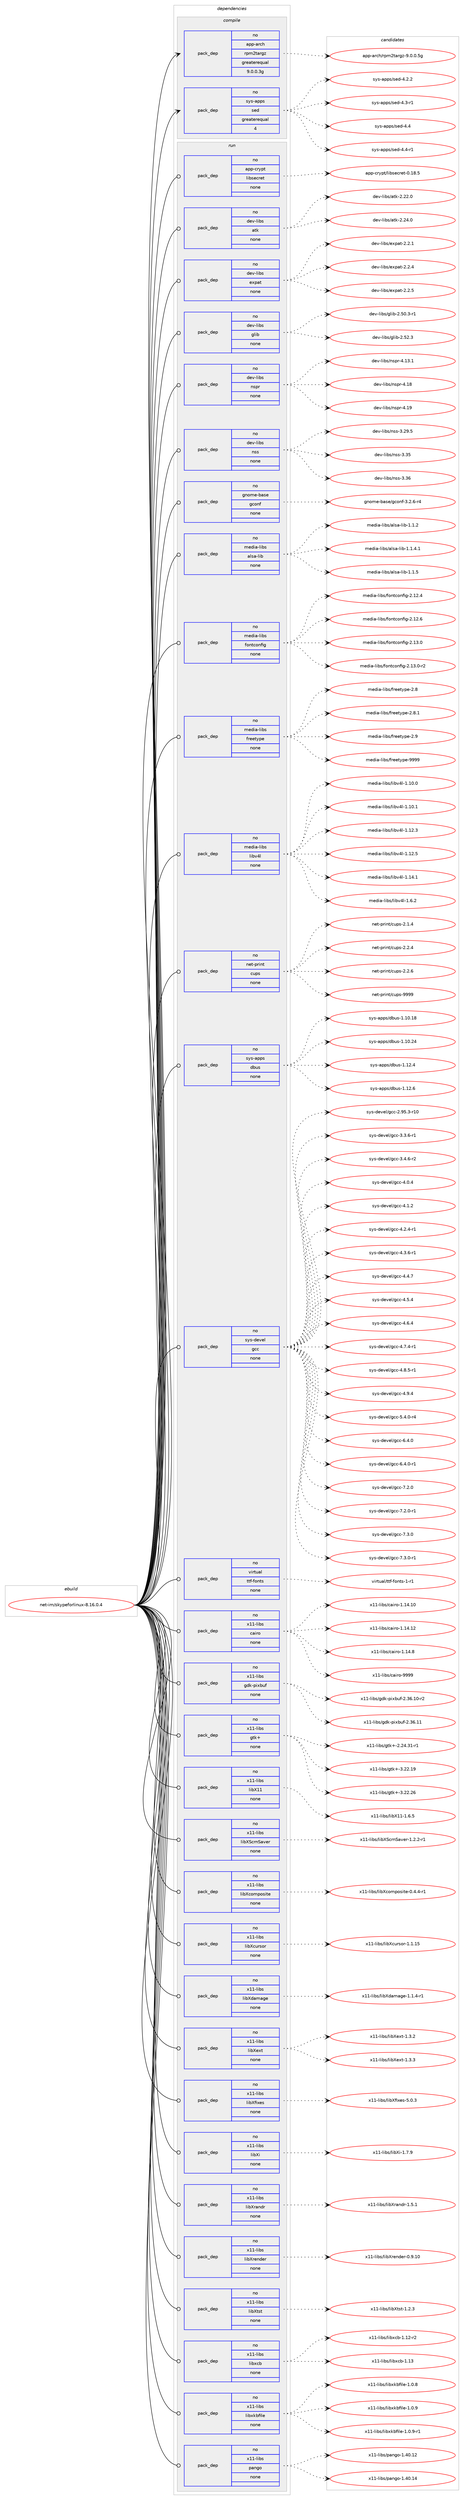 digraph prolog {

# *************
# Graph options
# *************

newrank=true;
concentrate=true;
compound=true;
graph [rankdir=LR,fontname=Helvetica,fontsize=10,ranksep=1.5];#, ranksep=2.5, nodesep=0.2];
edge  [arrowhead=vee];
node  [fontname=Helvetica,fontsize=10];

# **********
# The ebuild
# **********

subgraph cluster_leftcol {
color=gray;
rank=same;
label=<<i>ebuild</i>>;
id [label="net-im/skypeforlinux-8.16.0.4", color=red, width=4, href="../net-im/skypeforlinux-8.16.0.4.svg"];
}

# ****************
# The dependencies
# ****************

subgraph cluster_midcol {
color=gray;
label=<<i>dependencies</i>>;
subgraph cluster_compile {
fillcolor="#eeeeee";
style=filled;
label=<<i>compile</i>>;
subgraph pack240 {
dependency320 [label=<<TABLE BORDER="0" CELLBORDER="1" CELLSPACING="0" CELLPADDING="4" WIDTH="220"><TR><TD ROWSPAN="6" CELLPADDING="30">pack_dep</TD></TR><TR><TD WIDTH="110">no</TD></TR><TR><TD>app-arch</TD></TR><TR><TD>rpm2targz</TD></TR><TR><TD>greaterequal</TD></TR><TR><TD>9.0.0.3g</TD></TR></TABLE>>, shape=none, color=blue];
}
id:e -> dependency320:w [weight=20,style="solid",arrowhead="vee"];
subgraph pack241 {
dependency321 [label=<<TABLE BORDER="0" CELLBORDER="1" CELLSPACING="0" CELLPADDING="4" WIDTH="220"><TR><TD ROWSPAN="6" CELLPADDING="30">pack_dep</TD></TR><TR><TD WIDTH="110">no</TD></TR><TR><TD>sys-apps</TD></TR><TR><TD>sed</TD></TR><TR><TD>greaterequal</TD></TR><TR><TD>4</TD></TR></TABLE>>, shape=none, color=blue];
}
id:e -> dependency321:w [weight=20,style="solid",arrowhead="vee"];
}
subgraph cluster_compileandrun {
fillcolor="#eeeeee";
style=filled;
label=<<i>compile and run</i>>;
}
subgraph cluster_run {
fillcolor="#eeeeee";
style=filled;
label=<<i>run</i>>;
subgraph pack242 {
dependency322 [label=<<TABLE BORDER="0" CELLBORDER="1" CELLSPACING="0" CELLPADDING="4" WIDTH="220"><TR><TD ROWSPAN="6" CELLPADDING="30">pack_dep</TD></TR><TR><TD WIDTH="110">no</TD></TR><TR><TD>app-crypt</TD></TR><TR><TD>libsecret</TD></TR><TR><TD>none</TD></TR><TR><TD></TD></TR></TABLE>>, shape=none, color=blue];
}
id:e -> dependency322:w [weight=20,style="solid",arrowhead="odot"];
subgraph pack243 {
dependency323 [label=<<TABLE BORDER="0" CELLBORDER="1" CELLSPACING="0" CELLPADDING="4" WIDTH="220"><TR><TD ROWSPAN="6" CELLPADDING="30">pack_dep</TD></TR><TR><TD WIDTH="110">no</TD></TR><TR><TD>dev-libs</TD></TR><TR><TD>atk</TD></TR><TR><TD>none</TD></TR><TR><TD></TD></TR></TABLE>>, shape=none, color=blue];
}
id:e -> dependency323:w [weight=20,style="solid",arrowhead="odot"];
subgraph pack244 {
dependency324 [label=<<TABLE BORDER="0" CELLBORDER="1" CELLSPACING="0" CELLPADDING="4" WIDTH="220"><TR><TD ROWSPAN="6" CELLPADDING="30">pack_dep</TD></TR><TR><TD WIDTH="110">no</TD></TR><TR><TD>dev-libs</TD></TR><TR><TD>expat</TD></TR><TR><TD>none</TD></TR><TR><TD></TD></TR></TABLE>>, shape=none, color=blue];
}
id:e -> dependency324:w [weight=20,style="solid",arrowhead="odot"];
subgraph pack245 {
dependency325 [label=<<TABLE BORDER="0" CELLBORDER="1" CELLSPACING="0" CELLPADDING="4" WIDTH="220"><TR><TD ROWSPAN="6" CELLPADDING="30">pack_dep</TD></TR><TR><TD WIDTH="110">no</TD></TR><TR><TD>dev-libs</TD></TR><TR><TD>glib</TD></TR><TR><TD>none</TD></TR><TR><TD></TD></TR></TABLE>>, shape=none, color=blue];
}
id:e -> dependency325:w [weight=20,style="solid",arrowhead="odot"];
subgraph pack246 {
dependency326 [label=<<TABLE BORDER="0" CELLBORDER="1" CELLSPACING="0" CELLPADDING="4" WIDTH="220"><TR><TD ROWSPAN="6" CELLPADDING="30">pack_dep</TD></TR><TR><TD WIDTH="110">no</TD></TR><TR><TD>dev-libs</TD></TR><TR><TD>nspr</TD></TR><TR><TD>none</TD></TR><TR><TD></TD></TR></TABLE>>, shape=none, color=blue];
}
id:e -> dependency326:w [weight=20,style="solid",arrowhead="odot"];
subgraph pack247 {
dependency327 [label=<<TABLE BORDER="0" CELLBORDER="1" CELLSPACING="0" CELLPADDING="4" WIDTH="220"><TR><TD ROWSPAN="6" CELLPADDING="30">pack_dep</TD></TR><TR><TD WIDTH="110">no</TD></TR><TR><TD>dev-libs</TD></TR><TR><TD>nss</TD></TR><TR><TD>none</TD></TR><TR><TD></TD></TR></TABLE>>, shape=none, color=blue];
}
id:e -> dependency327:w [weight=20,style="solid",arrowhead="odot"];
subgraph pack248 {
dependency328 [label=<<TABLE BORDER="0" CELLBORDER="1" CELLSPACING="0" CELLPADDING="4" WIDTH="220"><TR><TD ROWSPAN="6" CELLPADDING="30">pack_dep</TD></TR><TR><TD WIDTH="110">no</TD></TR><TR><TD>gnome-base</TD></TR><TR><TD>gconf</TD></TR><TR><TD>none</TD></TR><TR><TD></TD></TR></TABLE>>, shape=none, color=blue];
}
id:e -> dependency328:w [weight=20,style="solid",arrowhead="odot"];
subgraph pack249 {
dependency329 [label=<<TABLE BORDER="0" CELLBORDER="1" CELLSPACING="0" CELLPADDING="4" WIDTH="220"><TR><TD ROWSPAN="6" CELLPADDING="30">pack_dep</TD></TR><TR><TD WIDTH="110">no</TD></TR><TR><TD>media-libs</TD></TR><TR><TD>alsa-lib</TD></TR><TR><TD>none</TD></TR><TR><TD></TD></TR></TABLE>>, shape=none, color=blue];
}
id:e -> dependency329:w [weight=20,style="solid",arrowhead="odot"];
subgraph pack250 {
dependency330 [label=<<TABLE BORDER="0" CELLBORDER="1" CELLSPACING="0" CELLPADDING="4" WIDTH="220"><TR><TD ROWSPAN="6" CELLPADDING="30">pack_dep</TD></TR><TR><TD WIDTH="110">no</TD></TR><TR><TD>media-libs</TD></TR><TR><TD>fontconfig</TD></TR><TR><TD>none</TD></TR><TR><TD></TD></TR></TABLE>>, shape=none, color=blue];
}
id:e -> dependency330:w [weight=20,style="solid",arrowhead="odot"];
subgraph pack251 {
dependency331 [label=<<TABLE BORDER="0" CELLBORDER="1" CELLSPACING="0" CELLPADDING="4" WIDTH="220"><TR><TD ROWSPAN="6" CELLPADDING="30">pack_dep</TD></TR><TR><TD WIDTH="110">no</TD></TR><TR><TD>media-libs</TD></TR><TR><TD>freetype</TD></TR><TR><TD>none</TD></TR><TR><TD></TD></TR></TABLE>>, shape=none, color=blue];
}
id:e -> dependency331:w [weight=20,style="solid",arrowhead="odot"];
subgraph pack252 {
dependency332 [label=<<TABLE BORDER="0" CELLBORDER="1" CELLSPACING="0" CELLPADDING="4" WIDTH="220"><TR><TD ROWSPAN="6" CELLPADDING="30">pack_dep</TD></TR><TR><TD WIDTH="110">no</TD></TR><TR><TD>media-libs</TD></TR><TR><TD>libv4l</TD></TR><TR><TD>none</TD></TR><TR><TD></TD></TR></TABLE>>, shape=none, color=blue];
}
id:e -> dependency332:w [weight=20,style="solid",arrowhead="odot"];
subgraph pack253 {
dependency333 [label=<<TABLE BORDER="0" CELLBORDER="1" CELLSPACING="0" CELLPADDING="4" WIDTH="220"><TR><TD ROWSPAN="6" CELLPADDING="30">pack_dep</TD></TR><TR><TD WIDTH="110">no</TD></TR><TR><TD>net-print</TD></TR><TR><TD>cups</TD></TR><TR><TD>none</TD></TR><TR><TD></TD></TR></TABLE>>, shape=none, color=blue];
}
id:e -> dependency333:w [weight=20,style="solid",arrowhead="odot"];
subgraph pack254 {
dependency334 [label=<<TABLE BORDER="0" CELLBORDER="1" CELLSPACING="0" CELLPADDING="4" WIDTH="220"><TR><TD ROWSPAN="6" CELLPADDING="30">pack_dep</TD></TR><TR><TD WIDTH="110">no</TD></TR><TR><TD>sys-apps</TD></TR><TR><TD>dbus</TD></TR><TR><TD>none</TD></TR><TR><TD></TD></TR></TABLE>>, shape=none, color=blue];
}
id:e -> dependency334:w [weight=20,style="solid",arrowhead="odot"];
subgraph pack255 {
dependency335 [label=<<TABLE BORDER="0" CELLBORDER="1" CELLSPACING="0" CELLPADDING="4" WIDTH="220"><TR><TD ROWSPAN="6" CELLPADDING="30">pack_dep</TD></TR><TR><TD WIDTH="110">no</TD></TR><TR><TD>sys-devel</TD></TR><TR><TD>gcc</TD></TR><TR><TD>none</TD></TR><TR><TD></TD></TR></TABLE>>, shape=none, color=blue];
}
id:e -> dependency335:w [weight=20,style="solid",arrowhead="odot"];
subgraph pack256 {
dependency336 [label=<<TABLE BORDER="0" CELLBORDER="1" CELLSPACING="0" CELLPADDING="4" WIDTH="220"><TR><TD ROWSPAN="6" CELLPADDING="30">pack_dep</TD></TR><TR><TD WIDTH="110">no</TD></TR><TR><TD>virtual</TD></TR><TR><TD>ttf-fonts</TD></TR><TR><TD>none</TD></TR><TR><TD></TD></TR></TABLE>>, shape=none, color=blue];
}
id:e -> dependency336:w [weight=20,style="solid",arrowhead="odot"];
subgraph pack257 {
dependency337 [label=<<TABLE BORDER="0" CELLBORDER="1" CELLSPACING="0" CELLPADDING="4" WIDTH="220"><TR><TD ROWSPAN="6" CELLPADDING="30">pack_dep</TD></TR><TR><TD WIDTH="110">no</TD></TR><TR><TD>x11-libs</TD></TR><TR><TD>cairo</TD></TR><TR><TD>none</TD></TR><TR><TD></TD></TR></TABLE>>, shape=none, color=blue];
}
id:e -> dependency337:w [weight=20,style="solid",arrowhead="odot"];
subgraph pack258 {
dependency338 [label=<<TABLE BORDER="0" CELLBORDER="1" CELLSPACING="0" CELLPADDING="4" WIDTH="220"><TR><TD ROWSPAN="6" CELLPADDING="30">pack_dep</TD></TR><TR><TD WIDTH="110">no</TD></TR><TR><TD>x11-libs</TD></TR><TR><TD>gdk-pixbuf</TD></TR><TR><TD>none</TD></TR><TR><TD></TD></TR></TABLE>>, shape=none, color=blue];
}
id:e -> dependency338:w [weight=20,style="solid",arrowhead="odot"];
subgraph pack259 {
dependency339 [label=<<TABLE BORDER="0" CELLBORDER="1" CELLSPACING="0" CELLPADDING="4" WIDTH="220"><TR><TD ROWSPAN="6" CELLPADDING="30">pack_dep</TD></TR><TR><TD WIDTH="110">no</TD></TR><TR><TD>x11-libs</TD></TR><TR><TD>gtk+</TD></TR><TR><TD>none</TD></TR><TR><TD></TD></TR></TABLE>>, shape=none, color=blue];
}
id:e -> dependency339:w [weight=20,style="solid",arrowhead="odot"];
subgraph pack260 {
dependency340 [label=<<TABLE BORDER="0" CELLBORDER="1" CELLSPACING="0" CELLPADDING="4" WIDTH="220"><TR><TD ROWSPAN="6" CELLPADDING="30">pack_dep</TD></TR><TR><TD WIDTH="110">no</TD></TR><TR><TD>x11-libs</TD></TR><TR><TD>libX11</TD></TR><TR><TD>none</TD></TR><TR><TD></TD></TR></TABLE>>, shape=none, color=blue];
}
id:e -> dependency340:w [weight=20,style="solid",arrowhead="odot"];
subgraph pack261 {
dependency341 [label=<<TABLE BORDER="0" CELLBORDER="1" CELLSPACING="0" CELLPADDING="4" WIDTH="220"><TR><TD ROWSPAN="6" CELLPADDING="30">pack_dep</TD></TR><TR><TD WIDTH="110">no</TD></TR><TR><TD>x11-libs</TD></TR><TR><TD>libXScrnSaver</TD></TR><TR><TD>none</TD></TR><TR><TD></TD></TR></TABLE>>, shape=none, color=blue];
}
id:e -> dependency341:w [weight=20,style="solid",arrowhead="odot"];
subgraph pack262 {
dependency342 [label=<<TABLE BORDER="0" CELLBORDER="1" CELLSPACING="0" CELLPADDING="4" WIDTH="220"><TR><TD ROWSPAN="6" CELLPADDING="30">pack_dep</TD></TR><TR><TD WIDTH="110">no</TD></TR><TR><TD>x11-libs</TD></TR><TR><TD>libXcomposite</TD></TR><TR><TD>none</TD></TR><TR><TD></TD></TR></TABLE>>, shape=none, color=blue];
}
id:e -> dependency342:w [weight=20,style="solid",arrowhead="odot"];
subgraph pack263 {
dependency343 [label=<<TABLE BORDER="0" CELLBORDER="1" CELLSPACING="0" CELLPADDING="4" WIDTH="220"><TR><TD ROWSPAN="6" CELLPADDING="30">pack_dep</TD></TR><TR><TD WIDTH="110">no</TD></TR><TR><TD>x11-libs</TD></TR><TR><TD>libXcursor</TD></TR><TR><TD>none</TD></TR><TR><TD></TD></TR></TABLE>>, shape=none, color=blue];
}
id:e -> dependency343:w [weight=20,style="solid",arrowhead="odot"];
subgraph pack264 {
dependency344 [label=<<TABLE BORDER="0" CELLBORDER="1" CELLSPACING="0" CELLPADDING="4" WIDTH="220"><TR><TD ROWSPAN="6" CELLPADDING="30">pack_dep</TD></TR><TR><TD WIDTH="110">no</TD></TR><TR><TD>x11-libs</TD></TR><TR><TD>libXdamage</TD></TR><TR><TD>none</TD></TR><TR><TD></TD></TR></TABLE>>, shape=none, color=blue];
}
id:e -> dependency344:w [weight=20,style="solid",arrowhead="odot"];
subgraph pack265 {
dependency345 [label=<<TABLE BORDER="0" CELLBORDER="1" CELLSPACING="0" CELLPADDING="4" WIDTH="220"><TR><TD ROWSPAN="6" CELLPADDING="30">pack_dep</TD></TR><TR><TD WIDTH="110">no</TD></TR><TR><TD>x11-libs</TD></TR><TR><TD>libXext</TD></TR><TR><TD>none</TD></TR><TR><TD></TD></TR></TABLE>>, shape=none, color=blue];
}
id:e -> dependency345:w [weight=20,style="solid",arrowhead="odot"];
subgraph pack266 {
dependency346 [label=<<TABLE BORDER="0" CELLBORDER="1" CELLSPACING="0" CELLPADDING="4" WIDTH="220"><TR><TD ROWSPAN="6" CELLPADDING="30">pack_dep</TD></TR><TR><TD WIDTH="110">no</TD></TR><TR><TD>x11-libs</TD></TR><TR><TD>libXfixes</TD></TR><TR><TD>none</TD></TR><TR><TD></TD></TR></TABLE>>, shape=none, color=blue];
}
id:e -> dependency346:w [weight=20,style="solid",arrowhead="odot"];
subgraph pack267 {
dependency347 [label=<<TABLE BORDER="0" CELLBORDER="1" CELLSPACING="0" CELLPADDING="4" WIDTH="220"><TR><TD ROWSPAN="6" CELLPADDING="30">pack_dep</TD></TR><TR><TD WIDTH="110">no</TD></TR><TR><TD>x11-libs</TD></TR><TR><TD>libXi</TD></TR><TR><TD>none</TD></TR><TR><TD></TD></TR></TABLE>>, shape=none, color=blue];
}
id:e -> dependency347:w [weight=20,style="solid",arrowhead="odot"];
subgraph pack268 {
dependency348 [label=<<TABLE BORDER="0" CELLBORDER="1" CELLSPACING="0" CELLPADDING="4" WIDTH="220"><TR><TD ROWSPAN="6" CELLPADDING="30">pack_dep</TD></TR><TR><TD WIDTH="110">no</TD></TR><TR><TD>x11-libs</TD></TR><TR><TD>libXrandr</TD></TR><TR><TD>none</TD></TR><TR><TD></TD></TR></TABLE>>, shape=none, color=blue];
}
id:e -> dependency348:w [weight=20,style="solid",arrowhead="odot"];
subgraph pack269 {
dependency349 [label=<<TABLE BORDER="0" CELLBORDER="1" CELLSPACING="0" CELLPADDING="4" WIDTH="220"><TR><TD ROWSPAN="6" CELLPADDING="30">pack_dep</TD></TR><TR><TD WIDTH="110">no</TD></TR><TR><TD>x11-libs</TD></TR><TR><TD>libXrender</TD></TR><TR><TD>none</TD></TR><TR><TD></TD></TR></TABLE>>, shape=none, color=blue];
}
id:e -> dependency349:w [weight=20,style="solid",arrowhead="odot"];
subgraph pack270 {
dependency350 [label=<<TABLE BORDER="0" CELLBORDER="1" CELLSPACING="0" CELLPADDING="4" WIDTH="220"><TR><TD ROWSPAN="6" CELLPADDING="30">pack_dep</TD></TR><TR><TD WIDTH="110">no</TD></TR><TR><TD>x11-libs</TD></TR><TR><TD>libXtst</TD></TR><TR><TD>none</TD></TR><TR><TD></TD></TR></TABLE>>, shape=none, color=blue];
}
id:e -> dependency350:w [weight=20,style="solid",arrowhead="odot"];
subgraph pack271 {
dependency351 [label=<<TABLE BORDER="0" CELLBORDER="1" CELLSPACING="0" CELLPADDING="4" WIDTH="220"><TR><TD ROWSPAN="6" CELLPADDING="30">pack_dep</TD></TR><TR><TD WIDTH="110">no</TD></TR><TR><TD>x11-libs</TD></TR><TR><TD>libxcb</TD></TR><TR><TD>none</TD></TR><TR><TD></TD></TR></TABLE>>, shape=none, color=blue];
}
id:e -> dependency351:w [weight=20,style="solid",arrowhead="odot"];
subgraph pack272 {
dependency352 [label=<<TABLE BORDER="0" CELLBORDER="1" CELLSPACING="0" CELLPADDING="4" WIDTH="220"><TR><TD ROWSPAN="6" CELLPADDING="30">pack_dep</TD></TR><TR><TD WIDTH="110">no</TD></TR><TR><TD>x11-libs</TD></TR><TR><TD>libxkbfile</TD></TR><TR><TD>none</TD></TR><TR><TD></TD></TR></TABLE>>, shape=none, color=blue];
}
id:e -> dependency352:w [weight=20,style="solid",arrowhead="odot"];
subgraph pack273 {
dependency353 [label=<<TABLE BORDER="0" CELLBORDER="1" CELLSPACING="0" CELLPADDING="4" WIDTH="220"><TR><TD ROWSPAN="6" CELLPADDING="30">pack_dep</TD></TR><TR><TD WIDTH="110">no</TD></TR><TR><TD>x11-libs</TD></TR><TR><TD>pango</TD></TR><TR><TD>none</TD></TR><TR><TD></TD></TR></TABLE>>, shape=none, color=blue];
}
id:e -> dependency353:w [weight=20,style="solid",arrowhead="odot"];
}
}

# **************
# The candidates
# **************

subgraph cluster_choices {
rank=same;
color=gray;
label=<<i>candidates</i>>;

subgraph choice240 {
color=black;
nodesep=1;
choice971121124597114991044711411210950116971141031224557464846484653103 [label="app-arch/rpm2targz-9.0.0.5g", color=red, width=4,href="../app-arch/rpm2targz-9.0.0.5g.svg"];
dependency320:e -> choice971121124597114991044711411210950116971141031224557464846484653103:w [style=dotted,weight="100"];
}
subgraph choice241 {
color=black;
nodesep=1;
choice115121115459711211211547115101100455246504650 [label="sys-apps/sed-4.2.2", color=red, width=4,href="../sys-apps/sed-4.2.2.svg"];
choice115121115459711211211547115101100455246514511449 [label="sys-apps/sed-4.3-r1", color=red, width=4,href="../sys-apps/sed-4.3-r1.svg"];
choice11512111545971121121154711510110045524652 [label="sys-apps/sed-4.4", color=red, width=4,href="../sys-apps/sed-4.4.svg"];
choice115121115459711211211547115101100455246524511449 [label="sys-apps/sed-4.4-r1", color=red, width=4,href="../sys-apps/sed-4.4-r1.svg"];
dependency321:e -> choice115121115459711211211547115101100455246504650:w [style=dotted,weight="100"];
dependency321:e -> choice115121115459711211211547115101100455246514511449:w [style=dotted,weight="100"];
dependency321:e -> choice11512111545971121121154711510110045524652:w [style=dotted,weight="100"];
dependency321:e -> choice115121115459711211211547115101100455246524511449:w [style=dotted,weight="100"];
}
subgraph choice242 {
color=black;
nodesep=1;
choice97112112459911412111211647108105981151019911410111645484649564653 [label="app-crypt/libsecret-0.18.5", color=red, width=4,href="../app-crypt/libsecret-0.18.5.svg"];
dependency322:e -> choice97112112459911412111211647108105981151019911410111645484649564653:w [style=dotted,weight="100"];
}
subgraph choice243 {
color=black;
nodesep=1;
choice1001011184510810598115479711610745504650504648 [label="dev-libs/atk-2.22.0", color=red, width=4,href="../dev-libs/atk-2.22.0.svg"];
choice1001011184510810598115479711610745504650524648 [label="dev-libs/atk-2.24.0", color=red, width=4,href="../dev-libs/atk-2.24.0.svg"];
dependency323:e -> choice1001011184510810598115479711610745504650504648:w [style=dotted,weight="100"];
dependency323:e -> choice1001011184510810598115479711610745504650524648:w [style=dotted,weight="100"];
}
subgraph choice244 {
color=black;
nodesep=1;
choice10010111845108105981154710112011297116455046504649 [label="dev-libs/expat-2.2.1", color=red, width=4,href="../dev-libs/expat-2.2.1.svg"];
choice10010111845108105981154710112011297116455046504652 [label="dev-libs/expat-2.2.4", color=red, width=4,href="../dev-libs/expat-2.2.4.svg"];
choice10010111845108105981154710112011297116455046504653 [label="dev-libs/expat-2.2.5", color=red, width=4,href="../dev-libs/expat-2.2.5.svg"];
dependency324:e -> choice10010111845108105981154710112011297116455046504649:w [style=dotted,weight="100"];
dependency324:e -> choice10010111845108105981154710112011297116455046504652:w [style=dotted,weight="100"];
dependency324:e -> choice10010111845108105981154710112011297116455046504653:w [style=dotted,weight="100"];
}
subgraph choice245 {
color=black;
nodesep=1;
choice10010111845108105981154710310810598455046534846514511449 [label="dev-libs/glib-2.50.3-r1", color=red, width=4,href="../dev-libs/glib-2.50.3-r1.svg"];
choice1001011184510810598115471031081059845504653504651 [label="dev-libs/glib-2.52.3", color=red, width=4,href="../dev-libs/glib-2.52.3.svg"];
dependency325:e -> choice10010111845108105981154710310810598455046534846514511449:w [style=dotted,weight="100"];
dependency325:e -> choice1001011184510810598115471031081059845504653504651:w [style=dotted,weight="100"];
}
subgraph choice246 {
color=black;
nodesep=1;
choice10010111845108105981154711011511211445524649514649 [label="dev-libs/nspr-4.13.1", color=red, width=4,href="../dev-libs/nspr-4.13.1.svg"];
choice1001011184510810598115471101151121144552464956 [label="dev-libs/nspr-4.18", color=red, width=4,href="../dev-libs/nspr-4.18.svg"];
choice1001011184510810598115471101151121144552464957 [label="dev-libs/nspr-4.19", color=red, width=4,href="../dev-libs/nspr-4.19.svg"];
dependency326:e -> choice10010111845108105981154711011511211445524649514649:w [style=dotted,weight="100"];
dependency326:e -> choice1001011184510810598115471101151121144552464956:w [style=dotted,weight="100"];
dependency326:e -> choice1001011184510810598115471101151121144552464957:w [style=dotted,weight="100"];
}
subgraph choice247 {
color=black;
nodesep=1;
choice10010111845108105981154711011511545514650574653 [label="dev-libs/nss-3.29.5", color=red, width=4,href="../dev-libs/nss-3.29.5.svg"];
choice1001011184510810598115471101151154551465153 [label="dev-libs/nss-3.35", color=red, width=4,href="../dev-libs/nss-3.35.svg"];
choice1001011184510810598115471101151154551465154 [label="dev-libs/nss-3.36", color=red, width=4,href="../dev-libs/nss-3.36.svg"];
dependency327:e -> choice10010111845108105981154711011511545514650574653:w [style=dotted,weight="100"];
dependency327:e -> choice1001011184510810598115471101151154551465153:w [style=dotted,weight="100"];
dependency327:e -> choice1001011184510810598115471101151154551465154:w [style=dotted,weight="100"];
}
subgraph choice248 {
color=black;
nodesep=1;
choice10311011110910145989711510147103991111101024551465046544511452 [label="gnome-base/gconf-3.2.6-r4", color=red, width=4,href="../gnome-base/gconf-3.2.6-r4.svg"];
dependency328:e -> choice10311011110910145989711510147103991111101024551465046544511452:w [style=dotted,weight="100"];
}
subgraph choice249 {
color=black;
nodesep=1;
choice1091011001059745108105981154797108115974510810598454946494650 [label="media-libs/alsa-lib-1.1.2", color=red, width=4,href="../media-libs/alsa-lib-1.1.2.svg"];
choice10910110010597451081059811547971081159745108105984549464946524649 [label="media-libs/alsa-lib-1.1.4.1", color=red, width=4,href="../media-libs/alsa-lib-1.1.4.1.svg"];
choice1091011001059745108105981154797108115974510810598454946494653 [label="media-libs/alsa-lib-1.1.5", color=red, width=4,href="../media-libs/alsa-lib-1.1.5.svg"];
dependency329:e -> choice1091011001059745108105981154797108115974510810598454946494650:w [style=dotted,weight="100"];
dependency329:e -> choice10910110010597451081059811547971081159745108105984549464946524649:w [style=dotted,weight="100"];
dependency329:e -> choice1091011001059745108105981154797108115974510810598454946494653:w [style=dotted,weight="100"];
}
subgraph choice250 {
color=black;
nodesep=1;
choice109101100105974510810598115471021111101169911111010210510345504649504652 [label="media-libs/fontconfig-2.12.4", color=red, width=4,href="../media-libs/fontconfig-2.12.4.svg"];
choice109101100105974510810598115471021111101169911111010210510345504649504654 [label="media-libs/fontconfig-2.12.6", color=red, width=4,href="../media-libs/fontconfig-2.12.6.svg"];
choice109101100105974510810598115471021111101169911111010210510345504649514648 [label="media-libs/fontconfig-2.13.0", color=red, width=4,href="../media-libs/fontconfig-2.13.0.svg"];
choice1091011001059745108105981154710211111011699111110102105103455046495146484511450 [label="media-libs/fontconfig-2.13.0-r2", color=red, width=4,href="../media-libs/fontconfig-2.13.0-r2.svg"];
dependency330:e -> choice109101100105974510810598115471021111101169911111010210510345504649504652:w [style=dotted,weight="100"];
dependency330:e -> choice109101100105974510810598115471021111101169911111010210510345504649504654:w [style=dotted,weight="100"];
dependency330:e -> choice109101100105974510810598115471021111101169911111010210510345504649514648:w [style=dotted,weight="100"];
dependency330:e -> choice1091011001059745108105981154710211111011699111110102105103455046495146484511450:w [style=dotted,weight="100"];
}
subgraph choice251 {
color=black;
nodesep=1;
choice1091011001059745108105981154710211410110111612111210145504656 [label="media-libs/freetype-2.8", color=red, width=4,href="../media-libs/freetype-2.8.svg"];
choice10910110010597451081059811547102114101101116121112101455046564649 [label="media-libs/freetype-2.8.1", color=red, width=4,href="../media-libs/freetype-2.8.1.svg"];
choice1091011001059745108105981154710211410110111612111210145504657 [label="media-libs/freetype-2.9", color=red, width=4,href="../media-libs/freetype-2.9.svg"];
choice109101100105974510810598115471021141011011161211121014557575757 [label="media-libs/freetype-9999", color=red, width=4,href="../media-libs/freetype-9999.svg"];
dependency331:e -> choice1091011001059745108105981154710211410110111612111210145504656:w [style=dotted,weight="100"];
dependency331:e -> choice10910110010597451081059811547102114101101116121112101455046564649:w [style=dotted,weight="100"];
dependency331:e -> choice1091011001059745108105981154710211410110111612111210145504657:w [style=dotted,weight="100"];
dependency331:e -> choice109101100105974510810598115471021141011011161211121014557575757:w [style=dotted,weight="100"];
}
subgraph choice252 {
color=black;
nodesep=1;
choice10910110010597451081059811547108105981185210845494649484648 [label="media-libs/libv4l-1.10.0", color=red, width=4,href="../media-libs/libv4l-1.10.0.svg"];
choice10910110010597451081059811547108105981185210845494649484649 [label="media-libs/libv4l-1.10.1", color=red, width=4,href="../media-libs/libv4l-1.10.1.svg"];
choice10910110010597451081059811547108105981185210845494649504651 [label="media-libs/libv4l-1.12.3", color=red, width=4,href="../media-libs/libv4l-1.12.3.svg"];
choice10910110010597451081059811547108105981185210845494649504653 [label="media-libs/libv4l-1.12.5", color=red, width=4,href="../media-libs/libv4l-1.12.5.svg"];
choice10910110010597451081059811547108105981185210845494649524649 [label="media-libs/libv4l-1.14.1", color=red, width=4,href="../media-libs/libv4l-1.14.1.svg"];
choice109101100105974510810598115471081059811852108454946544650 [label="media-libs/libv4l-1.6.2", color=red, width=4,href="../media-libs/libv4l-1.6.2.svg"];
dependency332:e -> choice10910110010597451081059811547108105981185210845494649484648:w [style=dotted,weight="100"];
dependency332:e -> choice10910110010597451081059811547108105981185210845494649484649:w [style=dotted,weight="100"];
dependency332:e -> choice10910110010597451081059811547108105981185210845494649504651:w [style=dotted,weight="100"];
dependency332:e -> choice10910110010597451081059811547108105981185210845494649504653:w [style=dotted,weight="100"];
dependency332:e -> choice10910110010597451081059811547108105981185210845494649524649:w [style=dotted,weight="100"];
dependency332:e -> choice109101100105974510810598115471081059811852108454946544650:w [style=dotted,weight="100"];
}
subgraph choice253 {
color=black;
nodesep=1;
choice110101116451121141051101164799117112115455046494652 [label="net-print/cups-2.1.4", color=red, width=4,href="../net-print/cups-2.1.4.svg"];
choice110101116451121141051101164799117112115455046504652 [label="net-print/cups-2.2.4", color=red, width=4,href="../net-print/cups-2.2.4.svg"];
choice110101116451121141051101164799117112115455046504654 [label="net-print/cups-2.2.6", color=red, width=4,href="../net-print/cups-2.2.6.svg"];
choice1101011164511211410511011647991171121154557575757 [label="net-print/cups-9999", color=red, width=4,href="../net-print/cups-9999.svg"];
dependency333:e -> choice110101116451121141051101164799117112115455046494652:w [style=dotted,weight="100"];
dependency333:e -> choice110101116451121141051101164799117112115455046504652:w [style=dotted,weight="100"];
dependency333:e -> choice110101116451121141051101164799117112115455046504654:w [style=dotted,weight="100"];
dependency333:e -> choice1101011164511211410511011647991171121154557575757:w [style=dotted,weight="100"];
}
subgraph choice254 {
color=black;
nodesep=1;
choice115121115459711211211547100981171154549464948464956 [label="sys-apps/dbus-1.10.18", color=red, width=4,href="../sys-apps/dbus-1.10.18.svg"];
choice115121115459711211211547100981171154549464948465052 [label="sys-apps/dbus-1.10.24", color=red, width=4,href="../sys-apps/dbus-1.10.24.svg"];
choice1151211154597112112115471009811711545494649504652 [label="sys-apps/dbus-1.12.4", color=red, width=4,href="../sys-apps/dbus-1.12.4.svg"];
choice1151211154597112112115471009811711545494649504654 [label="sys-apps/dbus-1.12.6", color=red, width=4,href="../sys-apps/dbus-1.12.6.svg"];
dependency334:e -> choice115121115459711211211547100981171154549464948464956:w [style=dotted,weight="100"];
dependency334:e -> choice115121115459711211211547100981171154549464948465052:w [style=dotted,weight="100"];
dependency334:e -> choice1151211154597112112115471009811711545494649504652:w [style=dotted,weight="100"];
dependency334:e -> choice1151211154597112112115471009811711545494649504654:w [style=dotted,weight="100"];
}
subgraph choice255 {
color=black;
nodesep=1;
choice1151211154510010111810110847103999945504657534651451144948 [label="sys-devel/gcc-2.95.3-r10", color=red, width=4,href="../sys-devel/gcc-2.95.3-r10.svg"];
choice115121115451001011181011084710399994551465146544511449 [label="sys-devel/gcc-3.3.6-r1", color=red, width=4,href="../sys-devel/gcc-3.3.6-r1.svg"];
choice115121115451001011181011084710399994551465246544511450 [label="sys-devel/gcc-3.4.6-r2", color=red, width=4,href="../sys-devel/gcc-3.4.6-r2.svg"];
choice11512111545100101118101108471039999455246484652 [label="sys-devel/gcc-4.0.4", color=red, width=4,href="../sys-devel/gcc-4.0.4.svg"];
choice11512111545100101118101108471039999455246494650 [label="sys-devel/gcc-4.1.2", color=red, width=4,href="../sys-devel/gcc-4.1.2.svg"];
choice115121115451001011181011084710399994552465046524511449 [label="sys-devel/gcc-4.2.4-r1", color=red, width=4,href="../sys-devel/gcc-4.2.4-r1.svg"];
choice115121115451001011181011084710399994552465146544511449 [label="sys-devel/gcc-4.3.6-r1", color=red, width=4,href="../sys-devel/gcc-4.3.6-r1.svg"];
choice11512111545100101118101108471039999455246524655 [label="sys-devel/gcc-4.4.7", color=red, width=4,href="../sys-devel/gcc-4.4.7.svg"];
choice11512111545100101118101108471039999455246534652 [label="sys-devel/gcc-4.5.4", color=red, width=4,href="../sys-devel/gcc-4.5.4.svg"];
choice11512111545100101118101108471039999455246544652 [label="sys-devel/gcc-4.6.4", color=red, width=4,href="../sys-devel/gcc-4.6.4.svg"];
choice115121115451001011181011084710399994552465546524511449 [label="sys-devel/gcc-4.7.4-r1", color=red, width=4,href="../sys-devel/gcc-4.7.4-r1.svg"];
choice115121115451001011181011084710399994552465646534511449 [label="sys-devel/gcc-4.8.5-r1", color=red, width=4,href="../sys-devel/gcc-4.8.5-r1.svg"];
choice11512111545100101118101108471039999455246574652 [label="sys-devel/gcc-4.9.4", color=red, width=4,href="../sys-devel/gcc-4.9.4.svg"];
choice115121115451001011181011084710399994553465246484511452 [label="sys-devel/gcc-5.4.0-r4", color=red, width=4,href="../sys-devel/gcc-5.4.0-r4.svg"];
choice11512111545100101118101108471039999455446524648 [label="sys-devel/gcc-6.4.0", color=red, width=4,href="../sys-devel/gcc-6.4.0.svg"];
choice115121115451001011181011084710399994554465246484511449 [label="sys-devel/gcc-6.4.0-r1", color=red, width=4,href="../sys-devel/gcc-6.4.0-r1.svg"];
choice11512111545100101118101108471039999455546504648 [label="sys-devel/gcc-7.2.0", color=red, width=4,href="../sys-devel/gcc-7.2.0.svg"];
choice115121115451001011181011084710399994555465046484511449 [label="sys-devel/gcc-7.2.0-r1", color=red, width=4,href="../sys-devel/gcc-7.2.0-r1.svg"];
choice11512111545100101118101108471039999455546514648 [label="sys-devel/gcc-7.3.0", color=red, width=4,href="../sys-devel/gcc-7.3.0.svg"];
choice115121115451001011181011084710399994555465146484511449 [label="sys-devel/gcc-7.3.0-r1", color=red, width=4,href="../sys-devel/gcc-7.3.0-r1.svg"];
dependency335:e -> choice1151211154510010111810110847103999945504657534651451144948:w [style=dotted,weight="100"];
dependency335:e -> choice115121115451001011181011084710399994551465146544511449:w [style=dotted,weight="100"];
dependency335:e -> choice115121115451001011181011084710399994551465246544511450:w [style=dotted,weight="100"];
dependency335:e -> choice11512111545100101118101108471039999455246484652:w [style=dotted,weight="100"];
dependency335:e -> choice11512111545100101118101108471039999455246494650:w [style=dotted,weight="100"];
dependency335:e -> choice115121115451001011181011084710399994552465046524511449:w [style=dotted,weight="100"];
dependency335:e -> choice115121115451001011181011084710399994552465146544511449:w [style=dotted,weight="100"];
dependency335:e -> choice11512111545100101118101108471039999455246524655:w [style=dotted,weight="100"];
dependency335:e -> choice11512111545100101118101108471039999455246534652:w [style=dotted,weight="100"];
dependency335:e -> choice11512111545100101118101108471039999455246544652:w [style=dotted,weight="100"];
dependency335:e -> choice115121115451001011181011084710399994552465546524511449:w [style=dotted,weight="100"];
dependency335:e -> choice115121115451001011181011084710399994552465646534511449:w [style=dotted,weight="100"];
dependency335:e -> choice11512111545100101118101108471039999455246574652:w [style=dotted,weight="100"];
dependency335:e -> choice115121115451001011181011084710399994553465246484511452:w [style=dotted,weight="100"];
dependency335:e -> choice11512111545100101118101108471039999455446524648:w [style=dotted,weight="100"];
dependency335:e -> choice115121115451001011181011084710399994554465246484511449:w [style=dotted,weight="100"];
dependency335:e -> choice11512111545100101118101108471039999455546504648:w [style=dotted,weight="100"];
dependency335:e -> choice115121115451001011181011084710399994555465046484511449:w [style=dotted,weight="100"];
dependency335:e -> choice11512111545100101118101108471039999455546514648:w [style=dotted,weight="100"];
dependency335:e -> choice115121115451001011181011084710399994555465146484511449:w [style=dotted,weight="100"];
}
subgraph choice256 {
color=black;
nodesep=1;
choice11810511411611797108471161161024510211111011611545494511449 [label="virtual/ttf-fonts-1-r1", color=red, width=4,href="../virtual/ttf-fonts-1-r1.svg"];
dependency336:e -> choice11810511411611797108471161161024510211111011611545494511449:w [style=dotted,weight="100"];
}
subgraph choice257 {
color=black;
nodesep=1;
choice120494945108105981154799971051141114549464952464948 [label="x11-libs/cairo-1.14.10", color=red, width=4,href="../x11-libs/cairo-1.14.10.svg"];
choice120494945108105981154799971051141114549464952464950 [label="x11-libs/cairo-1.14.12", color=red, width=4,href="../x11-libs/cairo-1.14.12.svg"];
choice1204949451081059811547999710511411145494649524656 [label="x11-libs/cairo-1.14.8", color=red, width=4,href="../x11-libs/cairo-1.14.8.svg"];
choice120494945108105981154799971051141114557575757 [label="x11-libs/cairo-9999", color=red, width=4,href="../x11-libs/cairo-9999.svg"];
dependency337:e -> choice120494945108105981154799971051141114549464952464948:w [style=dotted,weight="100"];
dependency337:e -> choice120494945108105981154799971051141114549464952464950:w [style=dotted,weight="100"];
dependency337:e -> choice1204949451081059811547999710511411145494649524656:w [style=dotted,weight="100"];
dependency337:e -> choice120494945108105981154799971051141114557575757:w [style=dotted,weight="100"];
}
subgraph choice258 {
color=black;
nodesep=1;
choice1204949451081059811547103100107451121051209811710245504651544649484511450 [label="x11-libs/gdk-pixbuf-2.36.10-r2", color=red, width=4,href="../x11-libs/gdk-pixbuf-2.36.10-r2.svg"];
choice120494945108105981154710310010745112105120981171024550465154464949 [label="x11-libs/gdk-pixbuf-2.36.11", color=red, width=4,href="../x11-libs/gdk-pixbuf-2.36.11.svg"];
dependency338:e -> choice1204949451081059811547103100107451121051209811710245504651544649484511450:w [style=dotted,weight="100"];
dependency338:e -> choice120494945108105981154710310010745112105120981171024550465154464949:w [style=dotted,weight="100"];
}
subgraph choice259 {
color=black;
nodesep=1;
choice12049494510810598115471031161074345504650524651494511449 [label="x11-libs/gtk+-2.24.31-r1", color=red, width=4,href="../x11-libs/gtk+-2.24.31-r1.svg"];
choice1204949451081059811547103116107434551465050464957 [label="x11-libs/gtk+-3.22.19", color=red, width=4,href="../x11-libs/gtk+-3.22.19.svg"];
choice1204949451081059811547103116107434551465050465054 [label="x11-libs/gtk+-3.22.26", color=red, width=4,href="../x11-libs/gtk+-3.22.26.svg"];
dependency339:e -> choice12049494510810598115471031161074345504650524651494511449:w [style=dotted,weight="100"];
dependency339:e -> choice1204949451081059811547103116107434551465050464957:w [style=dotted,weight="100"];
dependency339:e -> choice1204949451081059811547103116107434551465050465054:w [style=dotted,weight="100"];
}
subgraph choice260 {
color=black;
nodesep=1;
choice120494945108105981154710810598884949454946544653 [label="x11-libs/libX11-1.6.5", color=red, width=4,href="../x11-libs/libX11-1.6.5.svg"];
dependency340:e -> choice120494945108105981154710810598884949454946544653:w [style=dotted,weight="100"];
}
subgraph choice261 {
color=black;
nodesep=1;
choice12049494510810598115471081059888839911411083971181011144549465046504511449 [label="x11-libs/libXScrnSaver-1.2.2-r1", color=red, width=4,href="../x11-libs/libXScrnSaver-1.2.2-r1.svg"];
dependency341:e -> choice12049494510810598115471081059888839911411083971181011144549465046504511449:w [style=dotted,weight="100"];
}
subgraph choice262 {
color=black;
nodesep=1;
choice12049494510810598115471081059888991111091121111151051161014548465246524511449 [label="x11-libs/libXcomposite-0.4.4-r1", color=red, width=4,href="../x11-libs/libXcomposite-0.4.4-r1.svg"];
dependency342:e -> choice12049494510810598115471081059888991111091121111151051161014548465246524511449:w [style=dotted,weight="100"];
}
subgraph choice263 {
color=black;
nodesep=1;
choice120494945108105981154710810598889911711411511111445494649464953 [label="x11-libs/libXcursor-1.1.15", color=red, width=4,href="../x11-libs/libXcursor-1.1.15.svg"];
dependency343:e -> choice120494945108105981154710810598889911711411511111445494649464953:w [style=dotted,weight="100"];
}
subgraph choice264 {
color=black;
nodesep=1;
choice1204949451081059811547108105988810097109971031014549464946524511449 [label="x11-libs/libXdamage-1.1.4-r1", color=red, width=4,href="../x11-libs/libXdamage-1.1.4-r1.svg"];
dependency344:e -> choice1204949451081059811547108105988810097109971031014549464946524511449:w [style=dotted,weight="100"];
}
subgraph choice265 {
color=black;
nodesep=1;
choice12049494510810598115471081059888101120116454946514650 [label="x11-libs/libXext-1.3.2", color=red, width=4,href="../x11-libs/libXext-1.3.2.svg"];
choice12049494510810598115471081059888101120116454946514651 [label="x11-libs/libXext-1.3.3", color=red, width=4,href="../x11-libs/libXext-1.3.3.svg"];
dependency345:e -> choice12049494510810598115471081059888101120116454946514650:w [style=dotted,weight="100"];
dependency345:e -> choice12049494510810598115471081059888101120116454946514651:w [style=dotted,weight="100"];
}
subgraph choice266 {
color=black;
nodesep=1;
choice12049494510810598115471081059888102105120101115455346484651 [label="x11-libs/libXfixes-5.0.3", color=red, width=4,href="../x11-libs/libXfixes-5.0.3.svg"];
dependency346:e -> choice12049494510810598115471081059888102105120101115455346484651:w [style=dotted,weight="100"];
}
subgraph choice267 {
color=black;
nodesep=1;
choice12049494510810598115471081059888105454946554657 [label="x11-libs/libXi-1.7.9", color=red, width=4,href="../x11-libs/libXi-1.7.9.svg"];
dependency347:e -> choice12049494510810598115471081059888105454946554657:w [style=dotted,weight="100"];
}
subgraph choice268 {
color=black;
nodesep=1;
choice1204949451081059811547108105988811497110100114454946534649 [label="x11-libs/libXrandr-1.5.1", color=red, width=4,href="../x11-libs/libXrandr-1.5.1.svg"];
dependency348:e -> choice1204949451081059811547108105988811497110100114454946534649:w [style=dotted,weight="100"];
}
subgraph choice269 {
color=black;
nodesep=1;
choice1204949451081059811547108105988811410111010010111445484657464948 [label="x11-libs/libXrender-0.9.10", color=red, width=4,href="../x11-libs/libXrender-0.9.10.svg"];
dependency349:e -> choice1204949451081059811547108105988811410111010010111445484657464948:w [style=dotted,weight="100"];
}
subgraph choice270 {
color=black;
nodesep=1;
choice12049494510810598115471081059888116115116454946504651 [label="x11-libs/libXtst-1.2.3", color=red, width=4,href="../x11-libs/libXtst-1.2.3.svg"];
dependency350:e -> choice12049494510810598115471081059888116115116454946504651:w [style=dotted,weight="100"];
}
subgraph choice271 {
color=black;
nodesep=1;
choice120494945108105981154710810598120999845494649504511450 [label="x11-libs/libxcb-1.12-r2", color=red, width=4,href="../x11-libs/libxcb-1.12-r2.svg"];
choice12049494510810598115471081059812099984549464951 [label="x11-libs/libxcb-1.13", color=red, width=4,href="../x11-libs/libxcb-1.13.svg"];
dependency351:e -> choice120494945108105981154710810598120999845494649504511450:w [style=dotted,weight="100"];
dependency351:e -> choice12049494510810598115471081059812099984549464951:w [style=dotted,weight="100"];
}
subgraph choice272 {
color=black;
nodesep=1;
choice12049494510810598115471081059812010798102105108101454946484656 [label="x11-libs/libxkbfile-1.0.8", color=red, width=4,href="../x11-libs/libxkbfile-1.0.8.svg"];
choice12049494510810598115471081059812010798102105108101454946484657 [label="x11-libs/libxkbfile-1.0.9", color=red, width=4,href="../x11-libs/libxkbfile-1.0.9.svg"];
choice120494945108105981154710810598120107981021051081014549464846574511449 [label="x11-libs/libxkbfile-1.0.9-r1", color=red, width=4,href="../x11-libs/libxkbfile-1.0.9-r1.svg"];
dependency352:e -> choice12049494510810598115471081059812010798102105108101454946484656:w [style=dotted,weight="100"];
dependency352:e -> choice12049494510810598115471081059812010798102105108101454946484657:w [style=dotted,weight="100"];
dependency352:e -> choice120494945108105981154710810598120107981021051081014549464846574511449:w [style=dotted,weight="100"];
}
subgraph choice273 {
color=black;
nodesep=1;
choice1204949451081059811547112971101031114549465248464950 [label="x11-libs/pango-1.40.12", color=red, width=4,href="../x11-libs/pango-1.40.12.svg"];
choice1204949451081059811547112971101031114549465248464952 [label="x11-libs/pango-1.40.14", color=red, width=4,href="../x11-libs/pango-1.40.14.svg"];
dependency353:e -> choice1204949451081059811547112971101031114549465248464950:w [style=dotted,weight="100"];
dependency353:e -> choice1204949451081059811547112971101031114549465248464952:w [style=dotted,weight="100"];
}
}

}
